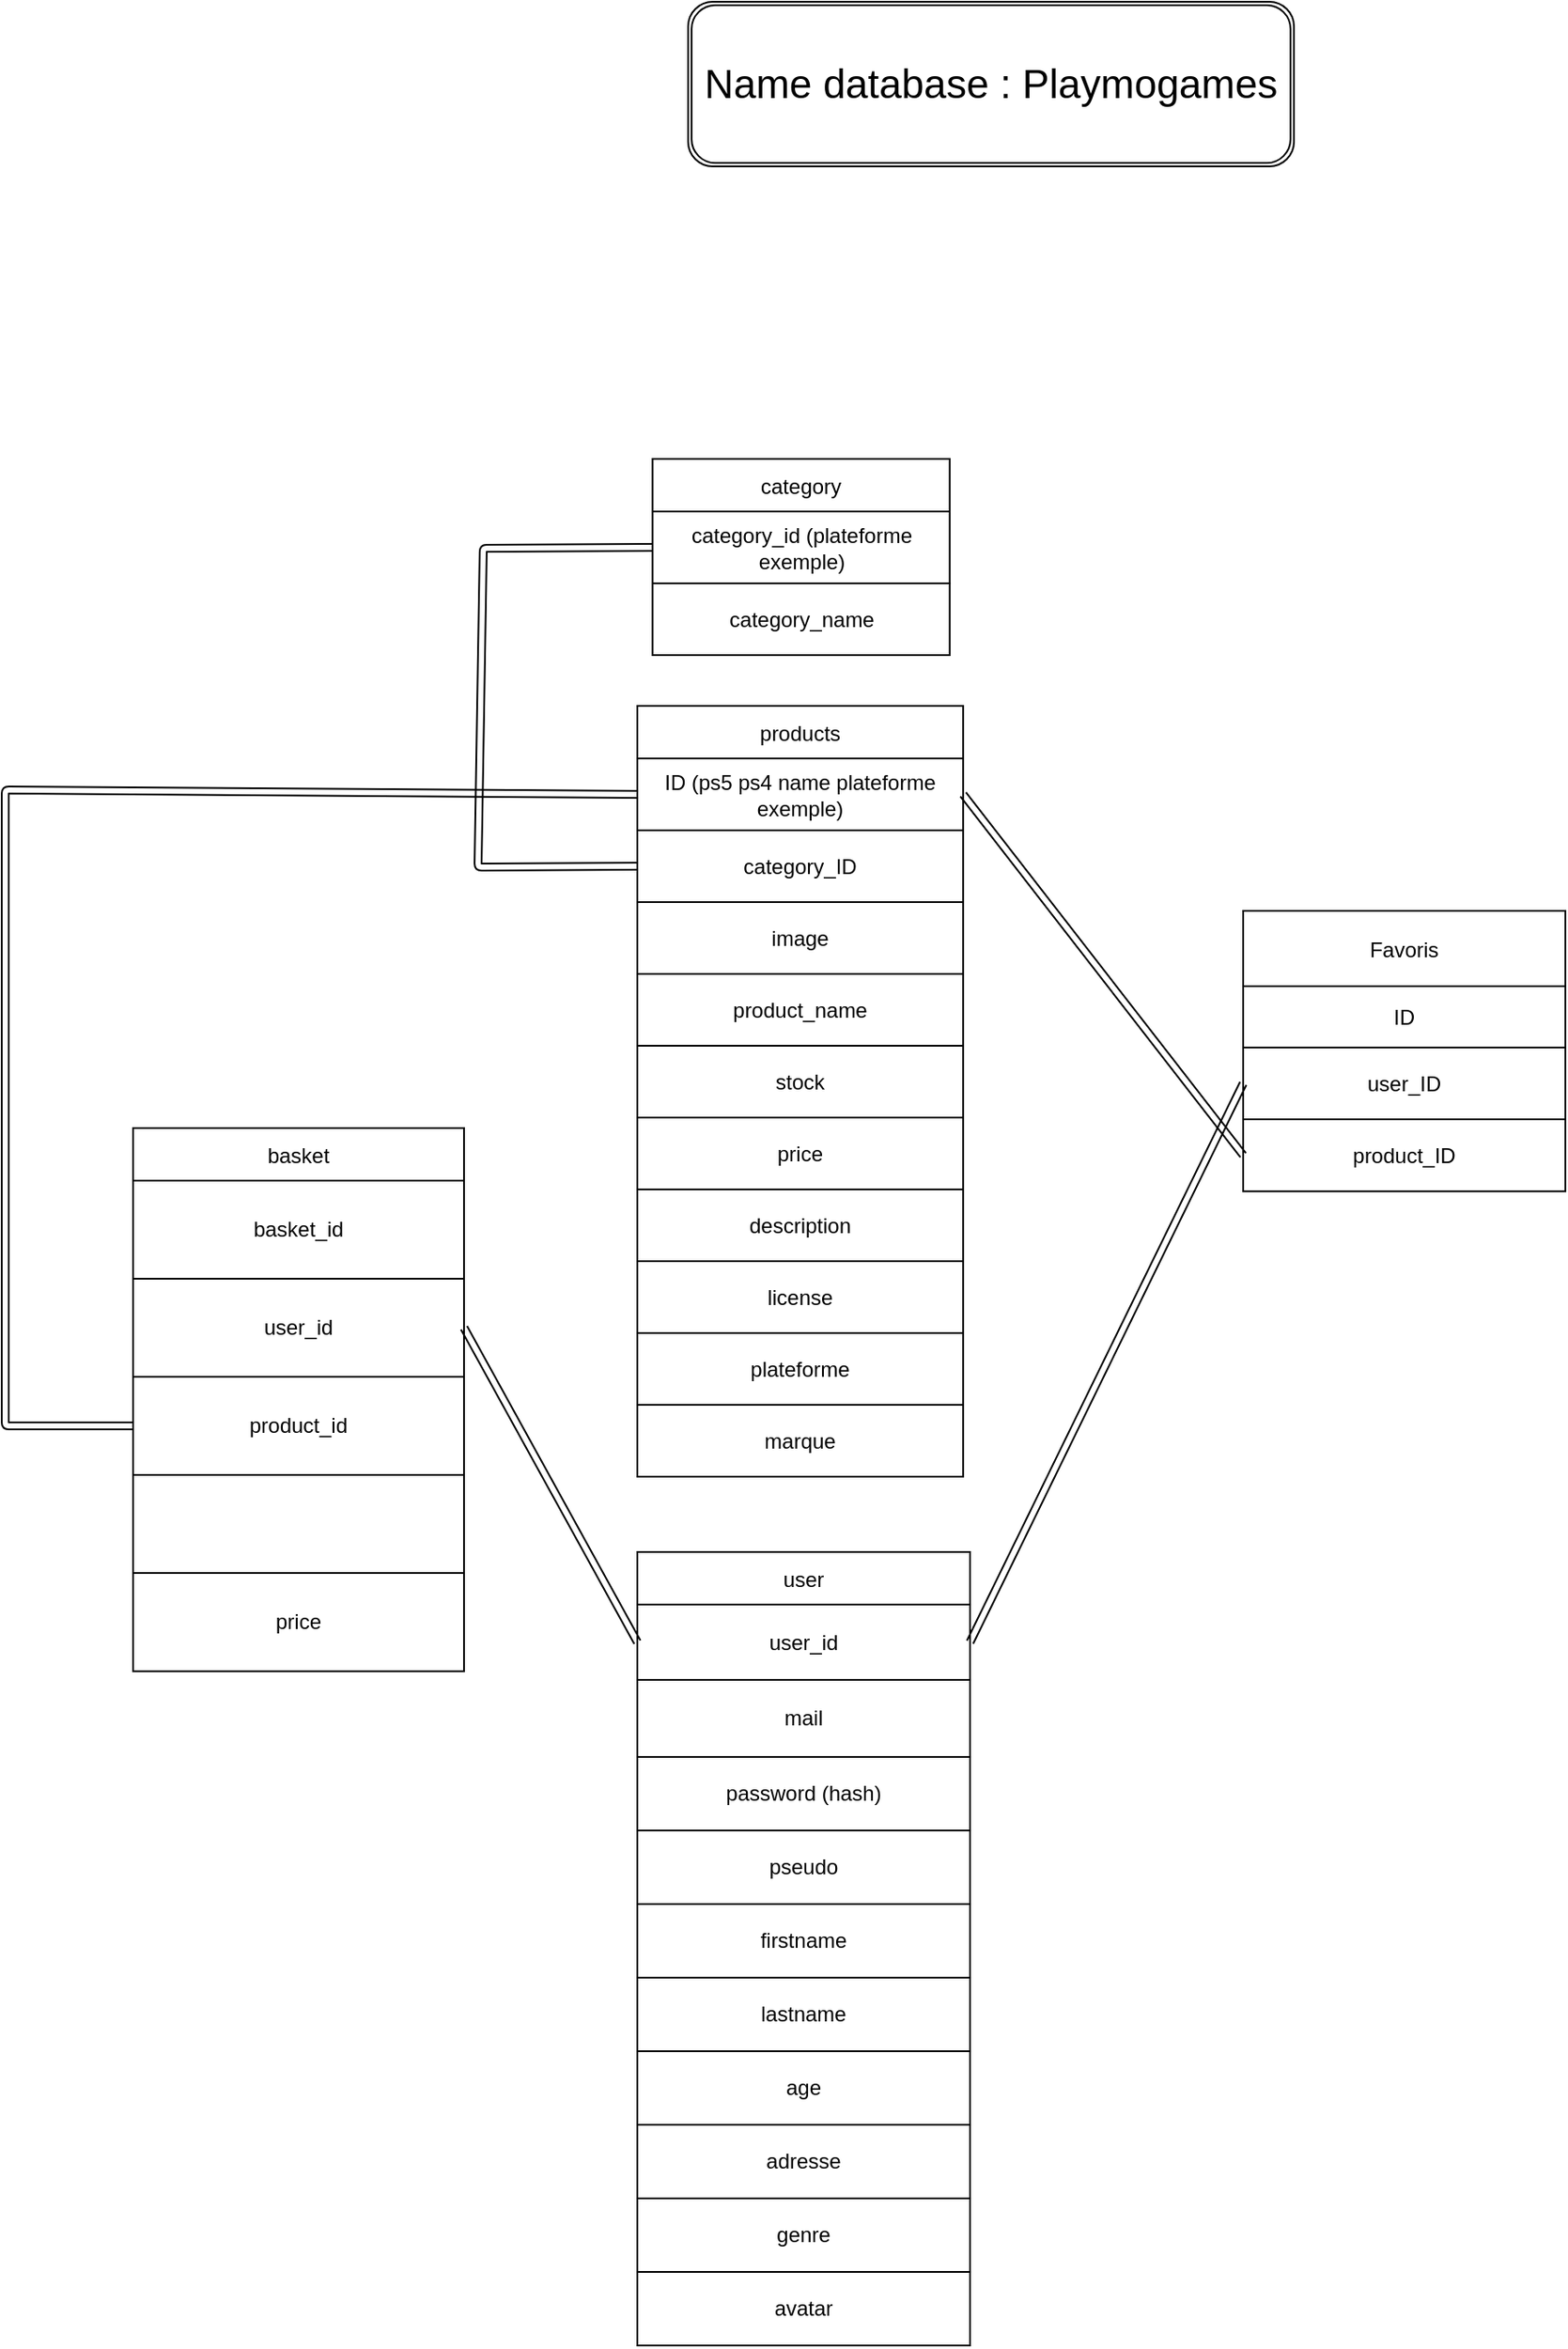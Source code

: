 <mxfile>
    <diagram id="e0IOLL_pF1f-qPDVRPfX" name="Page-1">
        <mxGraphModel dx="1411" dy="937" grid="0" gridSize="10" guides="1" tooltips="1" connect="1" arrows="1" fold="1" page="0" pageScale="1" pageWidth="827" pageHeight="1169" background="none" math="0" shadow="0">
            <root>
                <mxCell id="0"/>
                <mxCell id="1" parent="0"/>
                <mxCell id="24" value="Favoris" style="shape=table;startSize=43;container=1;collapsible=0;childLayout=tableLayout;" parent="1" vertex="1">
                    <mxGeometry x="486" y="-139" width="184" height="160.13" as="geometry"/>
                </mxCell>
                <mxCell id="25" value="" style="shape=tableRow;horizontal=0;startSize=0;swimlaneHead=0;swimlaneBody=0;top=0;left=0;bottom=0;right=0;collapsible=0;dropTarget=0;fillColor=none;points=[[0,0.5],[1,0.5]];portConstraint=eastwest;" parent="24" vertex="1">
                    <mxGeometry y="43" width="184" height="35" as="geometry"/>
                </mxCell>
                <mxCell id="26" value="ID" style="shape=partialRectangle;html=1;whiteSpace=wrap;connectable=0;overflow=hidden;fillColor=none;top=0;left=0;bottom=0;right=0;pointerEvents=1;" parent="25" vertex="1">
                    <mxGeometry width="184" height="35" as="geometry">
                        <mxRectangle width="184" height="35" as="alternateBounds"/>
                    </mxGeometry>
                </mxCell>
                <mxCell id="27" value="" style="shape=tableRow;horizontal=0;startSize=0;swimlaneHead=0;swimlaneBody=0;top=0;left=0;bottom=0;right=0;collapsible=0;dropTarget=0;fillColor=none;points=[[0,0.5],[1,0.5]];portConstraint=eastwest;" parent="24" vertex="1">
                    <mxGeometry y="78" width="184" height="41" as="geometry"/>
                </mxCell>
                <mxCell id="28" value="user_ID" style="shape=partialRectangle;html=1;whiteSpace=wrap;connectable=0;overflow=hidden;fillColor=none;top=0;left=0;bottom=0;right=0;pointerEvents=1;" parent="27" vertex="1">
                    <mxGeometry width="184" height="41" as="geometry">
                        <mxRectangle width="184" height="41" as="alternateBounds"/>
                    </mxGeometry>
                </mxCell>
                <mxCell id="74" value="" style="shape=tableRow;horizontal=0;startSize=0;swimlaneHead=0;swimlaneBody=0;top=0;left=0;bottom=0;right=0;collapsible=0;dropTarget=0;fillColor=none;points=[[0,0.5],[1,0.5]];portConstraint=eastwest;" parent="24" vertex="1">
                    <mxGeometry y="119" width="184" height="41" as="geometry"/>
                </mxCell>
                <mxCell id="75" value="product_ID" style="shape=partialRectangle;html=1;whiteSpace=wrap;connectable=0;overflow=hidden;fillColor=none;top=0;left=0;bottom=0;right=0;pointerEvents=1;" parent="74" vertex="1">
                    <mxGeometry width="184" height="41" as="geometry">
                        <mxRectangle width="184" height="41" as="alternateBounds"/>
                    </mxGeometry>
                </mxCell>
                <mxCell id="83" value="products" style="shape=table;startSize=30;container=1;collapsible=0;childLayout=tableLayout;" parent="1" vertex="1">
                    <mxGeometry x="140" y="-256" width="186.072" height="440" as="geometry"/>
                </mxCell>
                <mxCell id="84" value="" style="shape=tableRow;horizontal=0;startSize=0;swimlaneHead=0;swimlaneBody=0;top=0;left=0;bottom=0;right=0;collapsible=0;dropTarget=0;fillColor=none;points=[[0,0.5],[1,0.5]];portConstraint=eastwest;" parent="83" vertex="1">
                    <mxGeometry y="30" width="186.072" height="41" as="geometry"/>
                </mxCell>
                <mxCell id="85" value="ID (ps5 ps4 name plateforme exemple)" style="shape=partialRectangle;html=1;whiteSpace=wrap;connectable=0;overflow=hidden;fillColor=none;top=0;left=0;bottom=0;right=0;pointerEvents=1;" parent="84" vertex="1">
                    <mxGeometry width="186" height="41" as="geometry">
                        <mxRectangle width="186" height="41" as="alternateBounds"/>
                    </mxGeometry>
                </mxCell>
                <mxCell id="86" value="" style="shape=tableRow;horizontal=0;startSize=0;swimlaneHead=0;swimlaneBody=0;top=0;left=0;bottom=0;right=0;collapsible=0;dropTarget=0;fillColor=none;points=[[0,0.5],[1,0.5]];portConstraint=eastwest;" parent="83" vertex="1">
                    <mxGeometry y="71" width="186.072" height="41" as="geometry"/>
                </mxCell>
                <mxCell id="87" value="category_ID" style="shape=partialRectangle;html=1;whiteSpace=wrap;connectable=0;overflow=hidden;fillColor=none;top=0;left=0;bottom=0;right=0;pointerEvents=1;" parent="86" vertex="1">
                    <mxGeometry width="186" height="41" as="geometry">
                        <mxRectangle width="186" height="41" as="alternateBounds"/>
                    </mxGeometry>
                </mxCell>
                <mxCell id="123" value="" style="shape=tableRow;horizontal=0;startSize=0;swimlaneHead=0;swimlaneBody=0;top=0;left=0;bottom=0;right=0;collapsible=0;dropTarget=0;fillColor=none;points=[[0,0.5],[1,0.5]];portConstraint=eastwest;" parent="83" vertex="1">
                    <mxGeometry y="112" width="186.072" height="41" as="geometry"/>
                </mxCell>
                <mxCell id="124" value="image" style="shape=partialRectangle;html=1;whiteSpace=wrap;connectable=0;overflow=hidden;fillColor=none;top=0;left=0;bottom=0;right=0;pointerEvents=1;" parent="123" vertex="1">
                    <mxGeometry width="186" height="41" as="geometry">
                        <mxRectangle width="186" height="41" as="alternateBounds"/>
                    </mxGeometry>
                </mxCell>
                <mxCell id="125" value="" style="shape=tableRow;horizontal=0;startSize=0;swimlaneHead=0;swimlaneBody=0;top=0;left=0;bottom=0;right=0;collapsible=0;dropTarget=0;fillColor=none;points=[[0,0.5],[1,0.5]];portConstraint=eastwest;" parent="83" vertex="1">
                    <mxGeometry y="153" width="186.072" height="41" as="geometry"/>
                </mxCell>
                <mxCell id="126" value="product_name" style="shape=partialRectangle;html=1;whiteSpace=wrap;connectable=0;overflow=hidden;fillColor=none;top=0;left=0;bottom=0;right=0;pointerEvents=1;" parent="125" vertex="1">
                    <mxGeometry width="186" height="41" as="geometry">
                        <mxRectangle width="186" height="41" as="alternateBounds"/>
                    </mxGeometry>
                </mxCell>
                <mxCell id="198" value="" style="shape=tableRow;horizontal=0;startSize=0;swimlaneHead=0;swimlaneBody=0;top=0;left=0;bottom=0;right=0;collapsible=0;dropTarget=0;fillColor=none;points=[[0,0.5],[1,0.5]];portConstraint=eastwest;" parent="83" vertex="1">
                    <mxGeometry y="194" width="186.072" height="41" as="geometry"/>
                </mxCell>
                <mxCell id="199" value="stock" style="shape=partialRectangle;html=1;whiteSpace=wrap;connectable=0;overflow=hidden;fillColor=none;top=0;left=0;bottom=0;right=0;pointerEvents=1;" parent="198" vertex="1">
                    <mxGeometry width="186" height="41" as="geometry">
                        <mxRectangle width="186" height="41" as="alternateBounds"/>
                    </mxGeometry>
                </mxCell>
                <mxCell id="213" value="" style="shape=tableRow;horizontal=0;startSize=0;swimlaneHead=0;swimlaneBody=0;top=0;left=0;bottom=0;right=0;collapsible=0;dropTarget=0;fillColor=none;points=[[0,0.5],[1,0.5]];portConstraint=eastwest;" parent="83" vertex="1">
                    <mxGeometry y="235" width="186.072" height="41" as="geometry"/>
                </mxCell>
                <mxCell id="214" value="price" style="shape=partialRectangle;html=1;whiteSpace=wrap;connectable=0;overflow=hidden;fillColor=none;top=0;left=0;bottom=0;right=0;pointerEvents=1;" parent="213" vertex="1">
                    <mxGeometry width="186" height="41" as="geometry">
                        <mxRectangle width="186" height="41" as="alternateBounds"/>
                    </mxGeometry>
                </mxCell>
                <mxCell id="221" value="" style="shape=tableRow;horizontal=0;startSize=0;swimlaneHead=0;swimlaneBody=0;top=0;left=0;bottom=0;right=0;collapsible=0;dropTarget=0;fillColor=none;points=[[0,0.5],[1,0.5]];portConstraint=eastwest;" vertex="1" parent="83">
                    <mxGeometry y="276" width="186.072" height="41" as="geometry"/>
                </mxCell>
                <mxCell id="222" value="description" style="shape=partialRectangle;html=1;whiteSpace=wrap;connectable=0;overflow=hidden;fillColor=none;top=0;left=0;bottom=0;right=0;pointerEvents=1;" vertex="1" parent="221">
                    <mxGeometry width="186" height="41" as="geometry">
                        <mxRectangle width="186" height="41" as="alternateBounds"/>
                    </mxGeometry>
                </mxCell>
                <mxCell id="223" value="" style="shape=tableRow;horizontal=0;startSize=0;swimlaneHead=0;swimlaneBody=0;top=0;left=0;bottom=0;right=0;collapsible=0;dropTarget=0;fillColor=none;points=[[0,0.5],[1,0.5]];portConstraint=eastwest;" vertex="1" parent="83">
                    <mxGeometry y="317" width="186.072" height="41" as="geometry"/>
                </mxCell>
                <mxCell id="224" value="license" style="shape=partialRectangle;html=1;whiteSpace=wrap;connectable=0;overflow=hidden;fillColor=none;top=0;left=0;bottom=0;right=0;pointerEvents=1;" vertex="1" parent="223">
                    <mxGeometry width="186" height="41" as="geometry">
                        <mxRectangle width="186" height="41" as="alternateBounds"/>
                    </mxGeometry>
                </mxCell>
                <mxCell id="225" value="" style="shape=tableRow;horizontal=0;startSize=0;swimlaneHead=0;swimlaneBody=0;top=0;left=0;bottom=0;right=0;collapsible=0;dropTarget=0;fillColor=none;points=[[0,0.5],[1,0.5]];portConstraint=eastwest;" vertex="1" parent="83">
                    <mxGeometry y="358" width="186.072" height="41" as="geometry"/>
                </mxCell>
                <mxCell id="226" value="plateforme" style="shape=partialRectangle;html=1;whiteSpace=wrap;connectable=0;overflow=hidden;fillColor=none;top=0;left=0;bottom=0;right=0;pointerEvents=1;" vertex="1" parent="225">
                    <mxGeometry width="186" height="41" as="geometry">
                        <mxRectangle width="186" height="41" as="alternateBounds"/>
                    </mxGeometry>
                </mxCell>
                <mxCell id="228" value="" style="shape=tableRow;horizontal=0;startSize=0;swimlaneHead=0;swimlaneBody=0;top=0;left=0;bottom=0;right=0;collapsible=0;dropTarget=0;fillColor=none;points=[[0,0.5],[1,0.5]];portConstraint=eastwest;" vertex="1" parent="83">
                    <mxGeometry y="399" width="186.072" height="41" as="geometry"/>
                </mxCell>
                <mxCell id="229" value="marque" style="shape=partialRectangle;html=1;whiteSpace=wrap;connectable=0;overflow=hidden;fillColor=none;top=0;left=0;bottom=0;right=0;pointerEvents=1;" vertex="1" parent="228">
                    <mxGeometry width="186" height="41" as="geometry">
                        <mxRectangle width="186" height="41" as="alternateBounds"/>
                    </mxGeometry>
                </mxCell>
                <mxCell id="90" value="category" style="shape=table;startSize=30;container=1;collapsible=0;childLayout=tableLayout;" parent="1" vertex="1">
                    <mxGeometry x="148.69" y="-397" width="169.683" height="112" as="geometry"/>
                </mxCell>
                <mxCell id="91" value="" style="shape=tableRow;horizontal=0;startSize=0;swimlaneHead=0;swimlaneBody=0;top=0;left=0;bottom=0;right=0;collapsible=0;dropTarget=0;fillColor=none;points=[[0,0.5],[1,0.5]];portConstraint=eastwest;" parent="90" vertex="1">
                    <mxGeometry y="30" width="169.683" height="41" as="geometry"/>
                </mxCell>
                <mxCell id="92" value="category_id (plateforme exemple)" style="shape=partialRectangle;html=1;whiteSpace=wrap;connectable=0;overflow=hidden;fillColor=none;top=0;left=0;bottom=0;right=0;pointerEvents=1;" parent="91" vertex="1">
                    <mxGeometry width="170" height="41" as="geometry">
                        <mxRectangle width="170" height="41" as="alternateBounds"/>
                    </mxGeometry>
                </mxCell>
                <mxCell id="93" value="" style="shape=tableRow;horizontal=0;startSize=0;swimlaneHead=0;swimlaneBody=0;top=0;left=0;bottom=0;right=0;collapsible=0;dropTarget=0;fillColor=none;points=[[0,0.5],[1,0.5]];portConstraint=eastwest;" parent="90" vertex="1">
                    <mxGeometry y="71" width="169.683" height="41" as="geometry"/>
                </mxCell>
                <mxCell id="94" value="category_name" style="shape=partialRectangle;html=1;whiteSpace=wrap;connectable=0;overflow=hidden;fillColor=none;top=0;left=0;bottom=0;right=0;pointerEvents=1;" parent="93" vertex="1">
                    <mxGeometry width="170" height="41" as="geometry">
                        <mxRectangle width="170" height="41" as="alternateBounds"/>
                    </mxGeometry>
                </mxCell>
                <mxCell id="122" style="edgeStyle=none;shape=link;html=1;exitX=0;exitY=0.5;exitDx=0;exitDy=0;entryX=0;entryY=0.5;entryDx=0;entryDy=0;startArrow=classic;startFill=1;endArrow=none;endFill=0;" parent="1" source="86" target="91" edge="1">
                    <mxGeometry relative="1" as="geometry">
                        <Array as="points">
                            <mxPoint x="49" y="-164"/>
                            <mxPoint x="52" y="-346"/>
                        </Array>
                    </mxGeometry>
                </mxCell>
                <mxCell id="151" value="user" style="shape=table;startSize=30;container=1;collapsible=0;childLayout=tableLayout;" parent="1" vertex="1">
                    <mxGeometry x="140" y="227" width="190" height="453.058" as="geometry"/>
                </mxCell>
                <mxCell id="152" value="" style="shape=tableRow;horizontal=0;startSize=0;swimlaneHead=0;swimlaneBody=0;top=0;left=0;bottom=0;right=0;collapsible=0;dropTarget=0;fillColor=none;points=[[0,0.5],[1,0.5]];portConstraint=eastwest;" parent="151" vertex="1">
                    <mxGeometry y="30" width="190" height="43" as="geometry"/>
                </mxCell>
                <mxCell id="153" value="user_id" style="shape=partialRectangle;html=1;whiteSpace=wrap;connectable=0;overflow=hidden;fillColor=none;top=0;left=0;bottom=0;right=0;pointerEvents=1;" parent="152" vertex="1">
                    <mxGeometry width="190" height="43" as="geometry">
                        <mxRectangle width="190" height="43" as="alternateBounds"/>
                    </mxGeometry>
                </mxCell>
                <mxCell id="154" value="" style="shape=tableRow;horizontal=0;startSize=0;swimlaneHead=0;swimlaneBody=0;top=0;left=0;bottom=0;right=0;collapsible=0;dropTarget=0;fillColor=none;points=[[0,0.5],[1,0.5]];portConstraint=eastwest;" parent="151" vertex="1">
                    <mxGeometry y="73" width="190" height="44" as="geometry"/>
                </mxCell>
                <mxCell id="155" value="mail" style="shape=partialRectangle;html=1;whiteSpace=wrap;connectable=0;overflow=hidden;fillColor=none;top=0;left=0;bottom=0;right=0;pointerEvents=1;" parent="154" vertex="1">
                    <mxGeometry width="190" height="44" as="geometry">
                        <mxRectangle width="190" height="44" as="alternateBounds"/>
                    </mxGeometry>
                </mxCell>
                <mxCell id="156" value="" style="shape=tableRow;horizontal=0;startSize=0;swimlaneHead=0;swimlaneBody=0;top=0;left=0;bottom=0;right=0;collapsible=0;dropTarget=0;fillColor=none;points=[[0,0.5],[1,0.5]];portConstraint=eastwest;" parent="151" vertex="1">
                    <mxGeometry y="117" width="190" height="42" as="geometry"/>
                </mxCell>
                <mxCell id="157" value="password (hash)" style="shape=partialRectangle;html=1;whiteSpace=wrap;connectable=0;overflow=hidden;fillColor=none;top=0;left=0;bottom=0;right=0;pointerEvents=1;" parent="156" vertex="1">
                    <mxGeometry width="190" height="42" as="geometry">
                        <mxRectangle width="190" height="42" as="alternateBounds"/>
                    </mxGeometry>
                </mxCell>
                <mxCell id="165" value="" style="shape=tableRow;horizontal=0;startSize=0;swimlaneHead=0;swimlaneBody=0;top=0;left=0;bottom=0;right=0;collapsible=0;dropTarget=0;fillColor=none;points=[[0,0.5],[1,0.5]];portConstraint=eastwest;" parent="151" vertex="1">
                    <mxGeometry y="159" width="190" height="42" as="geometry"/>
                </mxCell>
                <mxCell id="166" value="pseudo" style="shape=partialRectangle;html=1;whiteSpace=wrap;connectable=0;overflow=hidden;fillColor=none;top=0;left=0;bottom=0;right=0;pointerEvents=1;" parent="165" vertex="1">
                    <mxGeometry width="190" height="42" as="geometry">
                        <mxRectangle width="190" height="42" as="alternateBounds"/>
                    </mxGeometry>
                </mxCell>
                <mxCell id="167" value="" style="shape=tableRow;horizontal=0;startSize=0;swimlaneHead=0;swimlaneBody=0;top=0;left=0;bottom=0;right=0;collapsible=0;dropTarget=0;fillColor=none;points=[[0,0.5],[1,0.5]];portConstraint=eastwest;" parent="151" vertex="1">
                    <mxGeometry y="201" width="190" height="42" as="geometry"/>
                </mxCell>
                <mxCell id="168" value="firstname" style="shape=partialRectangle;html=1;whiteSpace=wrap;connectable=0;overflow=hidden;fillColor=none;top=0;left=0;bottom=0;right=0;pointerEvents=1;" parent="167" vertex="1">
                    <mxGeometry width="190" height="42" as="geometry">
                        <mxRectangle width="190" height="42" as="alternateBounds"/>
                    </mxGeometry>
                </mxCell>
                <mxCell id="169" value="" style="shape=tableRow;horizontal=0;startSize=0;swimlaneHead=0;swimlaneBody=0;top=0;left=0;bottom=0;right=0;collapsible=0;dropTarget=0;fillColor=none;points=[[0,0.5],[1,0.5]];portConstraint=eastwest;" parent="151" vertex="1">
                    <mxGeometry y="243" width="190" height="42" as="geometry"/>
                </mxCell>
                <mxCell id="170" value="lastname" style="shape=partialRectangle;html=1;whiteSpace=wrap;connectable=0;overflow=hidden;fillColor=none;top=0;left=0;bottom=0;right=0;pointerEvents=1;" parent="169" vertex="1">
                    <mxGeometry width="190" height="42" as="geometry">
                        <mxRectangle width="190" height="42" as="alternateBounds"/>
                    </mxGeometry>
                </mxCell>
                <mxCell id="171" value="" style="shape=tableRow;horizontal=0;startSize=0;swimlaneHead=0;swimlaneBody=0;top=0;left=0;bottom=0;right=0;collapsible=0;dropTarget=0;fillColor=none;points=[[0,0.5],[1,0.5]];portConstraint=eastwest;" parent="151" vertex="1">
                    <mxGeometry y="285" width="190" height="42" as="geometry"/>
                </mxCell>
                <mxCell id="172" value="age" style="shape=partialRectangle;html=1;whiteSpace=wrap;connectable=0;overflow=hidden;fillColor=none;top=0;left=0;bottom=0;right=0;pointerEvents=1;" parent="171" vertex="1">
                    <mxGeometry width="190" height="42" as="geometry">
                        <mxRectangle width="190" height="42" as="alternateBounds"/>
                    </mxGeometry>
                </mxCell>
                <mxCell id="173" value="" style="shape=tableRow;horizontal=0;startSize=0;swimlaneHead=0;swimlaneBody=0;top=0;left=0;bottom=0;right=0;collapsible=0;dropTarget=0;fillColor=none;points=[[0,0.5],[1,0.5]];portConstraint=eastwest;" parent="151" vertex="1">
                    <mxGeometry y="327" width="190" height="42" as="geometry"/>
                </mxCell>
                <mxCell id="174" value="adresse" style="shape=partialRectangle;html=1;whiteSpace=wrap;connectable=0;overflow=hidden;fillColor=none;top=0;left=0;bottom=0;right=0;pointerEvents=1;" parent="173" vertex="1">
                    <mxGeometry width="190" height="42" as="geometry">
                        <mxRectangle width="190" height="42" as="alternateBounds"/>
                    </mxGeometry>
                </mxCell>
                <mxCell id="175" value="" style="shape=tableRow;horizontal=0;startSize=0;swimlaneHead=0;swimlaneBody=0;top=0;left=0;bottom=0;right=0;collapsible=0;dropTarget=0;fillColor=none;points=[[0,0.5],[1,0.5]];portConstraint=eastwest;" parent="151" vertex="1">
                    <mxGeometry y="369" width="190" height="42" as="geometry"/>
                </mxCell>
                <mxCell id="176" value="genre" style="shape=partialRectangle;html=1;whiteSpace=wrap;connectable=0;overflow=hidden;fillColor=none;top=0;left=0;bottom=0;right=0;pointerEvents=1;" parent="175" vertex="1">
                    <mxGeometry width="190" height="42" as="geometry">
                        <mxRectangle width="190" height="42" as="alternateBounds"/>
                    </mxGeometry>
                </mxCell>
                <mxCell id="196" value="" style="shape=tableRow;horizontal=0;startSize=0;swimlaneHead=0;swimlaneBody=0;top=0;left=0;bottom=0;right=0;collapsible=0;dropTarget=0;fillColor=none;points=[[0,0.5],[1,0.5]];portConstraint=eastwest;" parent="151" vertex="1">
                    <mxGeometry y="411" width="190" height="42" as="geometry"/>
                </mxCell>
                <mxCell id="197" value="avatar&lt;br&gt;" style="shape=partialRectangle;html=1;whiteSpace=wrap;connectable=0;overflow=hidden;fillColor=none;top=0;left=0;bottom=0;right=0;pointerEvents=1;" parent="196" vertex="1">
                    <mxGeometry width="190" height="42" as="geometry">
                        <mxRectangle width="190" height="42" as="alternateBounds"/>
                    </mxGeometry>
                </mxCell>
                <mxCell id="200" value="basket" style="shape=table;startSize=30;container=1;collapsible=0;childLayout=tableLayout;" parent="1" vertex="1">
                    <mxGeometry x="-148" y="-15" width="189" height="310.1" as="geometry"/>
                </mxCell>
                <mxCell id="201" value="" style="shape=tableRow;horizontal=0;startSize=0;swimlaneHead=0;swimlaneBody=0;top=0;left=0;bottom=0;right=0;collapsible=0;dropTarget=0;fillColor=none;points=[[0,0.5],[1,0.5]];portConstraint=eastwest;" parent="200" vertex="1">
                    <mxGeometry y="30" width="189" height="56" as="geometry"/>
                </mxCell>
                <mxCell id="202" value="basket_id" style="shape=partialRectangle;html=1;whiteSpace=wrap;connectable=0;overflow=hidden;fillColor=none;top=0;left=0;bottom=0;right=0;pointerEvents=1;" parent="201" vertex="1">
                    <mxGeometry width="189" height="56" as="geometry">
                        <mxRectangle width="189" height="56" as="alternateBounds"/>
                    </mxGeometry>
                </mxCell>
                <mxCell id="203" value="" style="shape=tableRow;horizontal=0;startSize=0;swimlaneHead=0;swimlaneBody=0;top=0;left=0;bottom=0;right=0;collapsible=0;dropTarget=0;fillColor=none;points=[[0,0.5],[1,0.5]];portConstraint=eastwest;" parent="200" vertex="1">
                    <mxGeometry y="86" width="189" height="56" as="geometry"/>
                </mxCell>
                <mxCell id="204" value="user_id" style="shape=partialRectangle;html=1;whiteSpace=wrap;connectable=0;overflow=hidden;fillColor=none;top=0;left=0;bottom=0;right=0;pointerEvents=1;" parent="203" vertex="1">
                    <mxGeometry width="189" height="56" as="geometry">
                        <mxRectangle width="189" height="56" as="alternateBounds"/>
                    </mxGeometry>
                </mxCell>
                <mxCell id="205" value="" style="shape=tableRow;horizontal=0;startSize=0;swimlaneHead=0;swimlaneBody=0;top=0;left=0;bottom=0;right=0;collapsible=0;dropTarget=0;fillColor=none;points=[[0,0.5],[1,0.5]];portConstraint=eastwest;" parent="200" vertex="1">
                    <mxGeometry y="142" width="189" height="56" as="geometry"/>
                </mxCell>
                <mxCell id="206" value="product_id" style="shape=partialRectangle;html=1;whiteSpace=wrap;connectable=0;overflow=hidden;fillColor=none;top=0;left=0;bottom=0;right=0;pointerEvents=1;" parent="205" vertex="1">
                    <mxGeometry width="189" height="56" as="geometry">
                        <mxRectangle width="189" height="56" as="alternateBounds"/>
                    </mxGeometry>
                </mxCell>
                <mxCell id="209" value="" style="shape=tableRow;horizontal=0;startSize=0;swimlaneHead=0;swimlaneBody=0;top=0;left=0;bottom=0;right=0;collapsible=0;dropTarget=0;fillColor=none;points=[[0,0.5],[1,0.5]];portConstraint=eastwest;" parent="200" vertex="1">
                    <mxGeometry y="198" width="189" height="56" as="geometry"/>
                </mxCell>
                <mxCell id="210" value="" style="shape=partialRectangle;html=1;whiteSpace=wrap;connectable=0;overflow=hidden;fillColor=none;top=0;left=0;bottom=0;right=0;pointerEvents=1;" parent="209" vertex="1">
                    <mxGeometry width="189" height="56" as="geometry">
                        <mxRectangle width="189" height="56" as="alternateBounds"/>
                    </mxGeometry>
                </mxCell>
                <mxCell id="211" value="" style="shape=tableRow;horizontal=0;startSize=0;swimlaneHead=0;swimlaneBody=0;top=0;left=0;bottom=0;right=0;collapsible=0;dropTarget=0;fillColor=none;points=[[0,0.5],[1,0.5]];portConstraint=eastwest;" parent="200" vertex="1">
                    <mxGeometry y="254" width="189" height="56" as="geometry"/>
                </mxCell>
                <mxCell id="212" value="price" style="shape=partialRectangle;html=1;whiteSpace=wrap;connectable=0;overflow=hidden;fillColor=none;top=0;left=0;bottom=0;right=0;pointerEvents=1;" parent="211" vertex="1">
                    <mxGeometry width="189" height="56" as="geometry">
                        <mxRectangle width="189" height="56" as="alternateBounds"/>
                    </mxGeometry>
                </mxCell>
                <mxCell id="207" style="edgeStyle=none;shape=link;html=1;exitX=1;exitY=0.5;exitDx=0;exitDy=0;entryX=0;entryY=0.5;entryDx=0;entryDy=0;startArrow=classic;startFill=1;endArrow=none;endFill=0;" parent="1" source="203" target="152" edge="1">
                    <mxGeometry relative="1" as="geometry"/>
                </mxCell>
                <mxCell id="208" style="edgeStyle=none;shape=link;html=1;exitX=0;exitY=0.5;exitDx=0;exitDy=0;startArrow=classic;startFill=1;endArrow=none;endFill=0;entryX=0;entryY=0.5;entryDx=0;entryDy=0;" parent="1" source="205" target="84" edge="1">
                    <mxGeometry relative="1" as="geometry">
                        <mxPoint x="-218" y="-132" as="targetPoint"/>
                        <Array as="points">
                            <mxPoint x="-221" y="155"/>
                            <mxPoint x="-221" y="-208"/>
                        </Array>
                    </mxGeometry>
                </mxCell>
                <mxCell id="217" style="edgeStyle=none;shape=link;html=1;exitX=1;exitY=0.5;exitDx=0;exitDy=0;entryX=0;entryY=0.5;entryDx=0;entryDy=0;startArrow=classic;startFill=1;endArrow=none;endFill=0;" parent="1" source="152" target="27" edge="1">
                    <mxGeometry relative="1" as="geometry"/>
                </mxCell>
                <mxCell id="218" value="&lt;font style=&quot;font-size: 23px;&quot;&gt;Name database : Playmogames&lt;/font&gt;" style="shape=ext;double=1;rounded=1;whiteSpace=wrap;html=1;" parent="1" vertex="1">
                    <mxGeometry x="169" y="-658" width="346" height="94" as="geometry"/>
                </mxCell>
                <mxCell id="220" style="edgeStyle=none;shape=link;html=1;exitX=0;exitY=0.5;exitDx=0;exitDy=0;entryX=1;entryY=0.5;entryDx=0;entryDy=0;" edge="1" parent="1" source="74" target="84">
                    <mxGeometry relative="1" as="geometry"/>
                </mxCell>
            </root>
        </mxGraphModel>
    </diagram>
</mxfile>